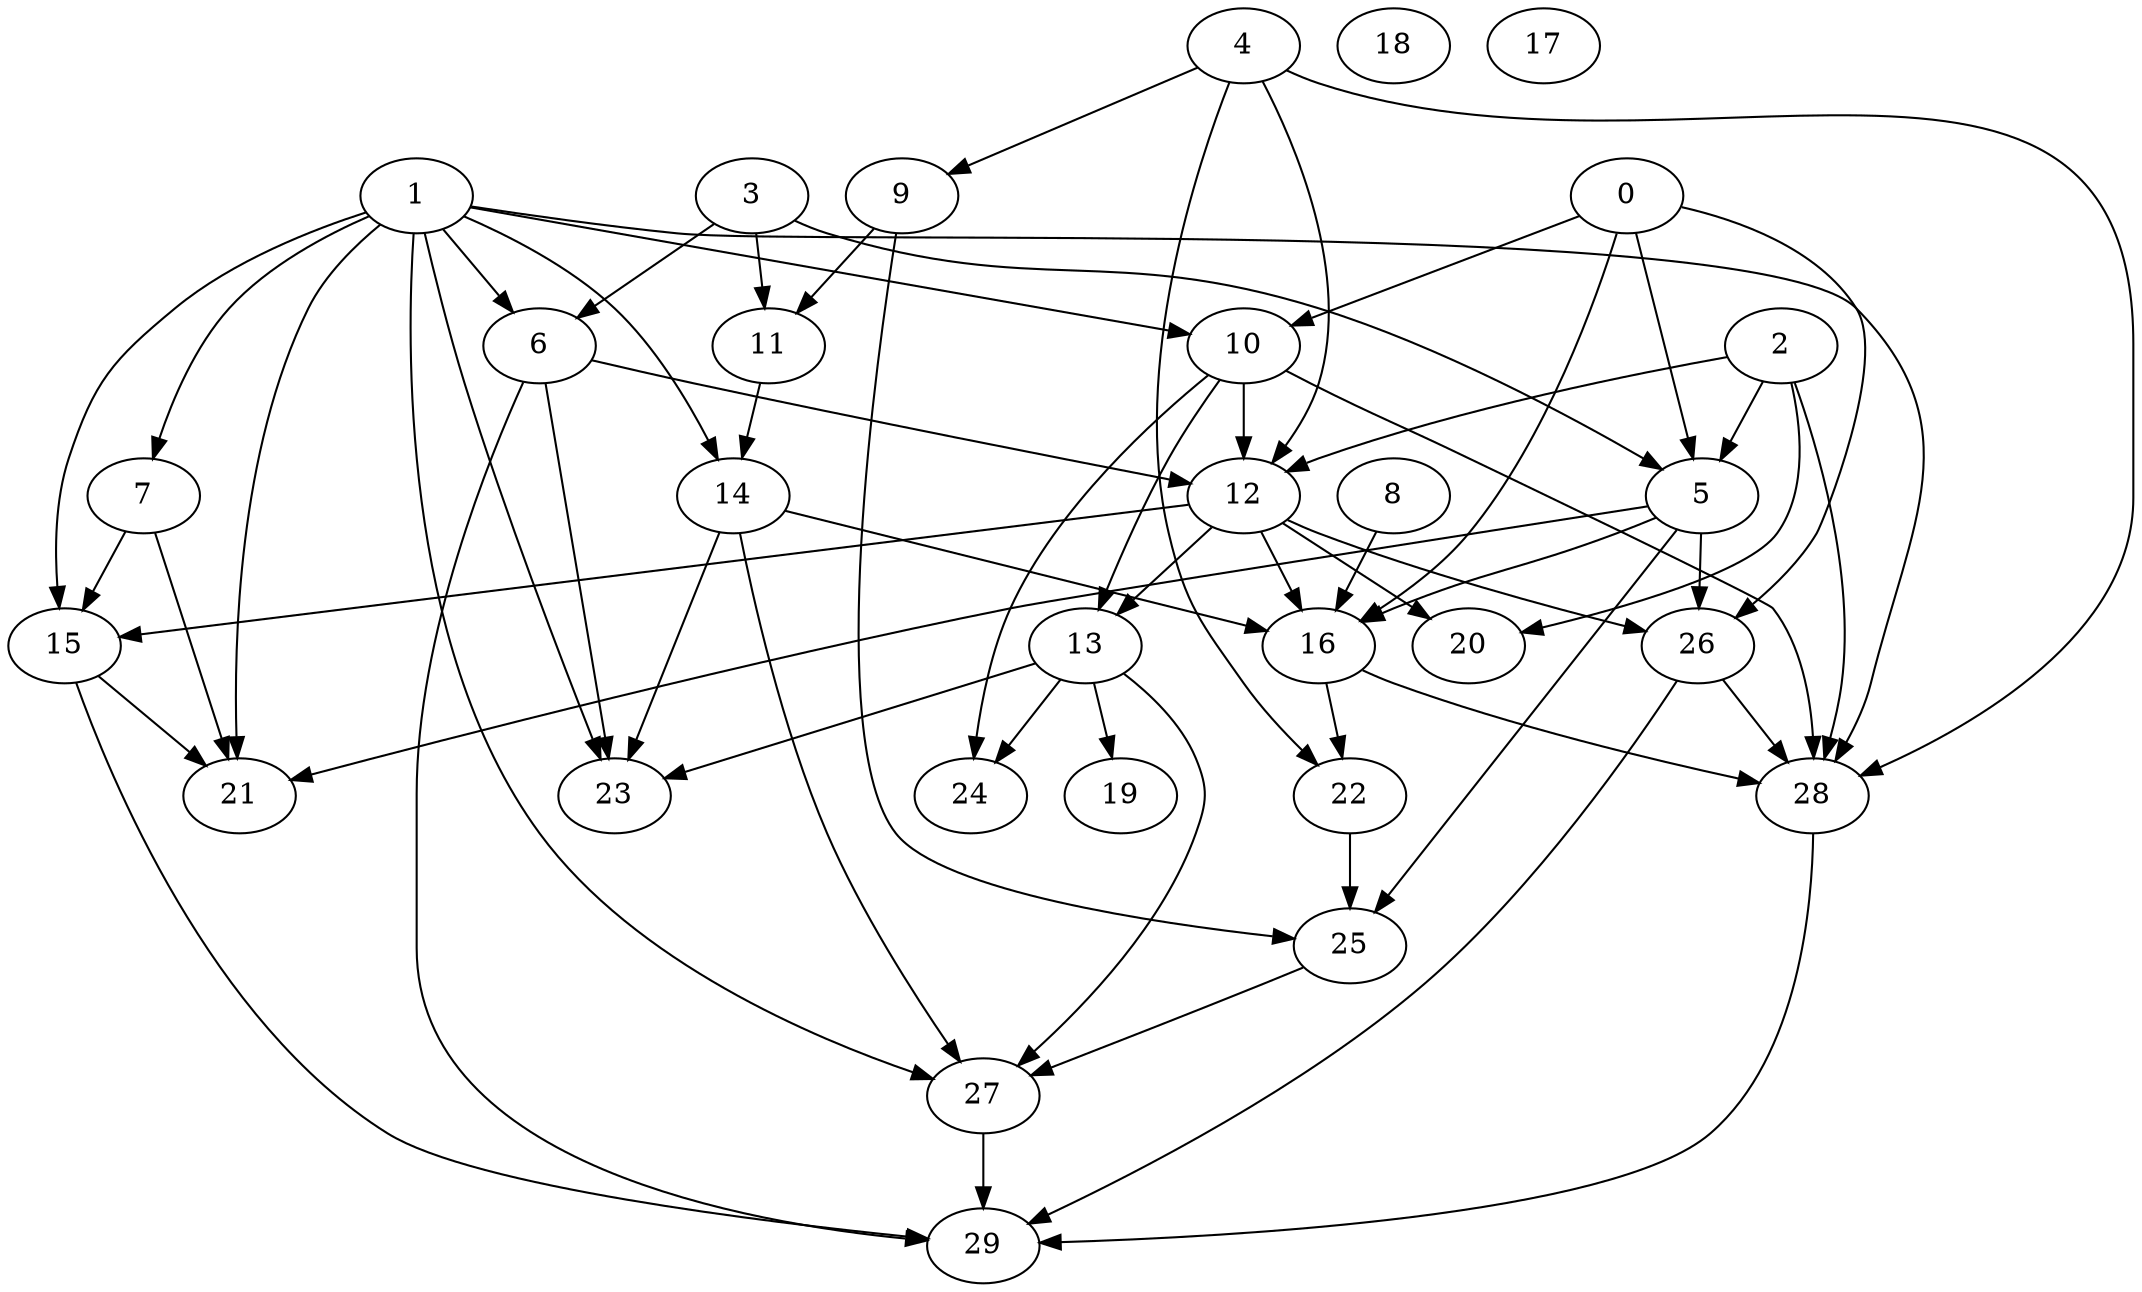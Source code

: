 digraph "Random_Nodes_30_Density_2.10_CCR_1.00_WeightType_Random" {
	graph ["Duplicate states"=0,
		GraphType=Random,
		"Max states in OPEN"=0,
		Modes="120000ms; topo-ordered tasks, ; Pruning: task equivalence, fixed order ready list, ; F-value: ; Optimisation: best schedule length (\
SL) optimisation on equal, ",
		NumberOfTasks=30,
		"Pruned using list schedule length"=370,
		"States removed from OPEN"=0,
		TargetSystem="Homogeneous-4",
		"Time to schedule (ms)"=105,
		"Total idle time"=75,
		"Total schedule length"=140,
		"Total sequential time"=399,
		"Total states created"=495
	];
	1	["Finish time"=21,
		Processor=0,
		"Start time"=0,
		Weight=21];
	6	["Finish time"=40,
		Processor=0,
		"Start time"=21,
		Weight=19];
	1 -> 6	[Weight=8];
	10	["Finish time"=42,
		Processor=1,
		"Start time"=29,
		Weight=13];
	1 -> 10	[Weight=8];
	14	["Finish time"=60,
		Processor=2,
		"Start time"=50,
		Weight=10];
	1 -> 14	[Weight=7];
	7	["Finish time"=51,
		Processor=3,
		"Start time"=38,
		Weight=13];
	1 -> 7	[Weight=8];
	27	["Finish time"=132,
		Processor=0,
		"Start time"=111,
		Weight=21];
	1 -> 27	[Weight=10];
	15	["Finish time"=79,
		Processor=3,
		"Start time"=75,
		Weight=4];
	1 -> 15	[Weight=5];
	28	["Finish time"=91,
		Processor=2,
		"Start time"=87,
		Weight=4];
	1 -> 28	[Weight=8];
	21	["Finish time"=98,
		Processor=3,
		"Start time"=79,
		Weight=19];
	1 -> 21	[Weight=6];
	23	["Finish time"=112,
		Processor=2,
		"Start time"=104,
		Weight=8];
	1 -> 23	[Weight=6];
	4	["Finish time"=10,
		Processor=1,
		"Start time"=0,
		Weight=10];
	9	["Finish time"=27,
		Processor=1,
		"Start time"=10,
		Weight=17];
	4 -> 9	[Weight=4];
	12	["Finish time"=65,
		Processor=0,
		"Start time"=44,
		Weight=21];
	4 -> 12	[Weight=6];
	22	["Finish time"=90,
		Processor=0,
		"Start time"=71,
		Weight=19];
	4 -> 22	[Weight=3];
	4 -> 28	[Weight=8];
	0	["Finish time"=21,
		Processor=2,
		"Start time"=0,
		Weight=21];
	0 -> 10	[Weight=6];
	5	["Finish time"=38,
		Processor=3,
		"Start time"=32,
		Weight=6];
	0 -> 5	[Weight=10];
	16	["Finish time"=71,
		Processor=0,
		"Start time"=65,
		Weight=6];
	0 -> 16	[Weight=4];
	26	["Finish time"=87,
		Processor=2,
		"Start time"=70,
		Weight=17];
	0 -> 26	[Weight=2];
	3	["Finish time"=4,
		Processor=3,
		"Start time"=0,
		Weight=4];
	3 -> 6	[Weight=7];
	11	["Finish time"=50,
		Processor=2,
		"Start time"=31,
		Weight=19];
	3 -> 11	[Weight=7];
	3 -> 5	[Weight=2];
	9 -> 11	[Weight=4];
	25	["Finish time"=111,
		Processor=0,
		"Start time"=90,
		Weight=21];
	9 -> 25	[Weight=5];
	6 -> 12	[Weight=4];
	6 -> 23	[Weight=8];
	29	["Finish time"=140,
		Processor=0,
		"Start time"=132,
		Weight=8];
	6 -> 29	[Weight=4];
	2	["Finish time"=17,
		Processor=3,
		"Start time"=4,
		Weight=13];
	2 -> 12	[Weight=6];
	2 -> 5	[Weight=6];
	2 -> 28	[Weight=9];
	20	["Finish time"=108,
		Processor=1,
		"Start time"=95,
		Weight=13];
	2 -> 20	[Weight=9];
	10 -> 12	[Weight=2];
	13	["Finish time"=80,
		Processor=1,
		"Start time"=67,
		Weight=13];
	10 -> 13	[Weight=3];
	10 -> 28	[Weight=8];
	24	["Finish time"=108,
		Processor=3,
		"Start time"=98,
		Weight=10];
	10 -> 24	[Weight=2];
	11 -> 14	[Weight=5];
	12 -> 16	[Weight=8];
	12 -> 13	[Weight=2];
	12 -> 26	[Weight=5];
	12 -> 15	[Weight=10];
	12 -> 20	[Weight=8];
	8	["Finish time"=32,
		Processor=3,
		"Start time"=17,
		Weight=15];
	8 -> 16	[Weight=9];
	14 -> 16	[Weight=4];
	14 -> 27	[Weight=8];
	14 -> 23	[Weight=6];
	5 -> 16	[Weight=3];
	5 -> 25	[Weight=10];
	5 -> 26	[Weight=4];
	5 -> 21	[Weight=6];
	16 -> 22	[Weight=10];
	16 -> 28	[Weight=2];
	22 -> 25	[Weight=10];
	25 -> 27	[Weight=4];
	13 -> 27	[Weight=9];
	19	["Finish time"=95,
		Processor=1,
		"Start time"=80,
		Weight=15];
	13 -> 19	[Weight=5];
	13 -> 24	[Weight=10];
	13 -> 23	[Weight=2];
	26 -> 28	[Weight=9];
	26 -> 29	[Weight=9];
	7 -> 15	[Weight=5];
	7 -> 21	[Weight=8];
	27 -> 29	[Weight=10];
	15 -> 21	[Weight=6];
	15 -> 29	[Weight=6];
	28 -> 29	[Weight=10];
	18	["Finish time"=104,
		Processor=2,
		"Start time"=91,
		Weight=13];
	17	["Finish time"=114,
		Processor=1,
		"Start time"=108,
		Weight=6];
}
